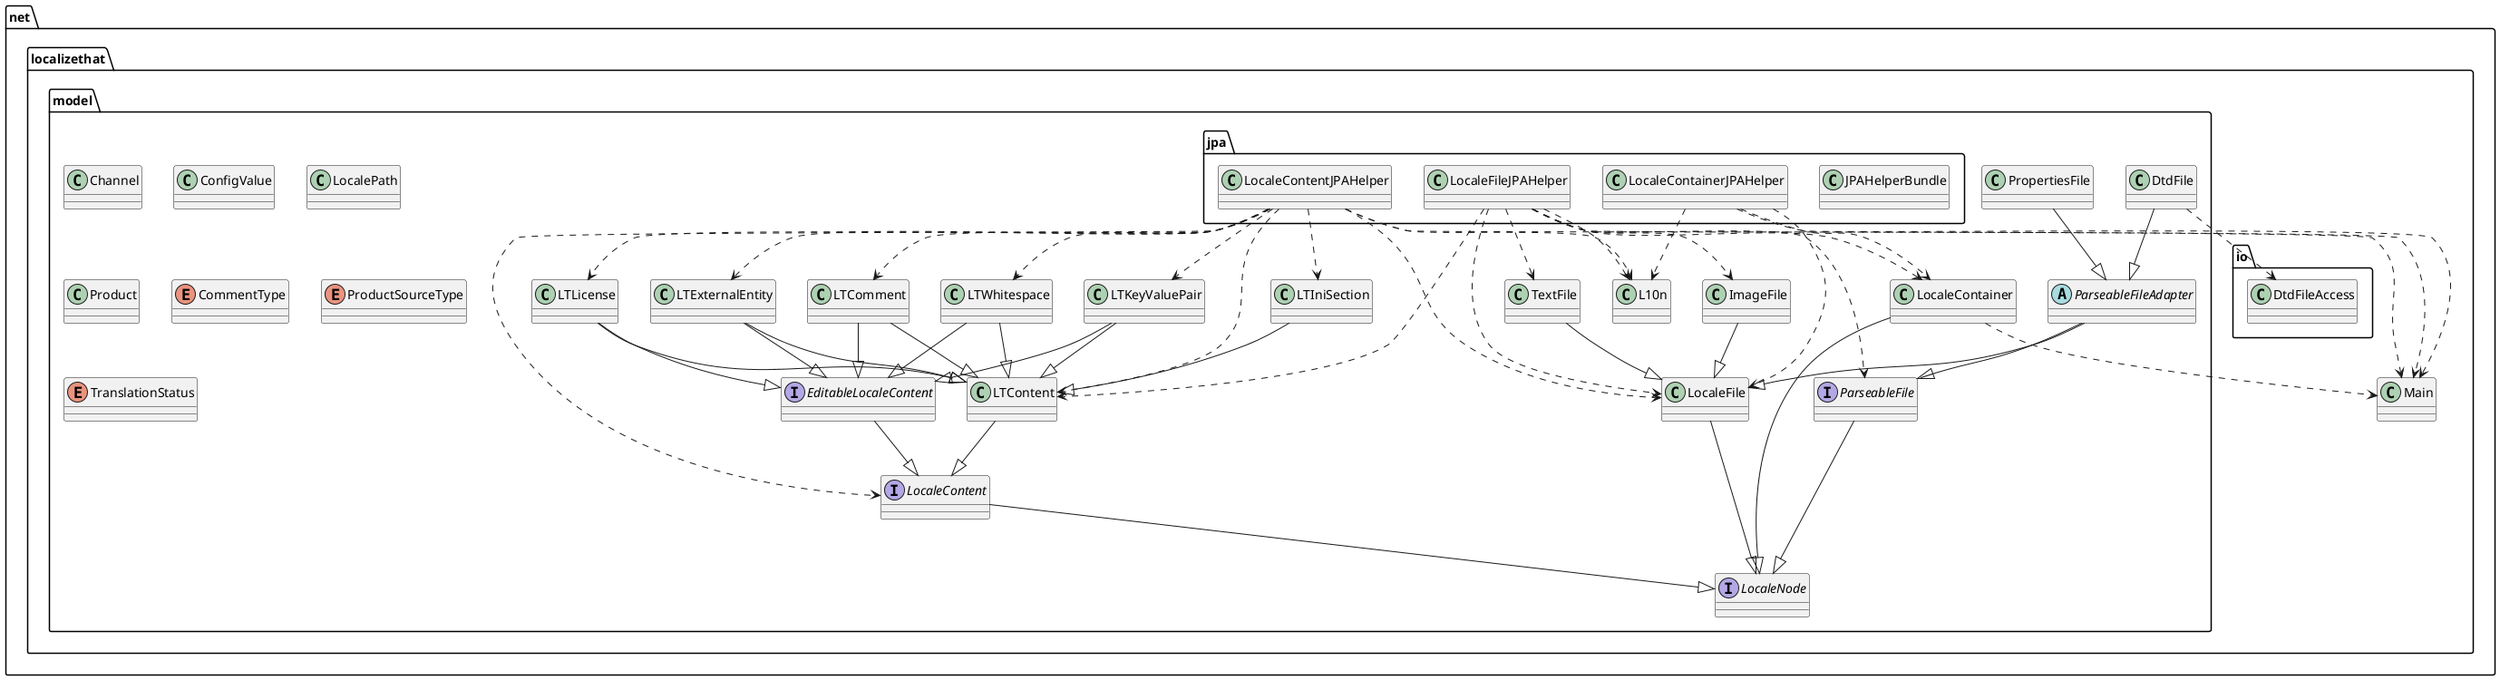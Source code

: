 @startuml
abstract class net.localizethat.model.ParseableFileAdapter
class net.localizethat.Main
class net.localizethat.io.DtdFileAccess
class net.localizethat.model.Channel
class net.localizethat.model.ConfigValue
class net.localizethat.model.DtdFile
class net.localizethat.model.ImageFile
class net.localizethat.model.L10n
class net.localizethat.model.LTComment
class net.localizethat.model.LTContent
class net.localizethat.model.LTExternalEntity
class net.localizethat.model.LTIniSection
class net.localizethat.model.LTKeyValuePair
class net.localizethat.model.LTLicense
class net.localizethat.model.LTWhitespace
class net.localizethat.model.LocaleContainer
class net.localizethat.model.LocaleFile
class net.localizethat.model.LocalePath
class net.localizethat.model.Product
class net.localizethat.model.PropertiesFile
class net.localizethat.model.TextFile
class net.localizethat.model.jpa.JPAHelperBundle
class net.localizethat.model.jpa.LocaleContainerJPAHelper
class net.localizethat.model.jpa.LocaleContentJPAHelper
class net.localizethat.model.jpa.LocaleFileJPAHelper
enum net.localizethat.model.CommentType
enum net.localizethat.model.ProductSourceType
enum net.localizethat.model.TranslationStatus
interface net.localizethat.model.EditableLocaleContent
interface net.localizethat.model.LocaleContent
interface net.localizethat.model.LocaleNode
interface net.localizethat.model.ParseableFile
net.localizethat.model.ParseableFileAdapter --|> net.localizethat.model.LocaleFile
net.localizethat.model.ParseableFileAdapter --|> net.localizethat.model.ParseableFile
net.localizethat.model.DtdFile --|> net.localizethat.model.ParseableFileAdapter
net.localizethat.model.DtdFile ..> net.localizethat.io.DtdFileAccess
net.localizethat.model.ImageFile --|> net.localizethat.model.LocaleFile
net.localizethat.model.LTComment --|> net.localizethat.model.LTContent
net.localizethat.model.LTComment --|> net.localizethat.model.EditableLocaleContent
net.localizethat.model.LTContent --|> net.localizethat.model.LocaleContent
net.localizethat.model.LTExternalEntity --|> net.localizethat.model.LTContent
net.localizethat.model.LTExternalEntity --|> net.localizethat.model.EditableLocaleContent
net.localizethat.model.LTIniSection --|> net.localizethat.model.LTContent
net.localizethat.model.LTKeyValuePair --|> net.localizethat.model.LTContent
net.localizethat.model.LTKeyValuePair --|> net.localizethat.model.EditableLocaleContent
net.localizethat.model.LTLicense --|> net.localizethat.model.LTContent
net.localizethat.model.LTLicense --|> net.localizethat.model.EditableLocaleContent
net.localizethat.model.LTWhitespace --|> net.localizethat.model.LTContent
net.localizethat.model.LTWhitespace --|> net.localizethat.model.EditableLocaleContent
net.localizethat.model.LocaleContainer ..> net.localizethat.Main
net.localizethat.model.LocaleContainer --|> net.localizethat.model.LocaleNode
net.localizethat.model.LocaleFile --|> net.localizethat.model.LocaleNode
net.localizethat.model.PropertiesFile --|> net.localizethat.model.ParseableFileAdapter
net.localizethat.model.TextFile --|> net.localizethat.model.LocaleFile
net.localizethat.model.jpa.LocaleContainerJPAHelper ..> net.localizethat.Main
net.localizethat.model.jpa.LocaleContainerJPAHelper ..> net.localizethat.model.L10n
net.localizethat.model.jpa.LocaleContainerJPAHelper ..> net.localizethat.model.LocaleContainer
net.localizethat.model.jpa.LocaleContainerJPAHelper ..> net.localizethat.model.LocaleFile
net.localizethat.model.jpa.LocaleContentJPAHelper ..> net.localizethat.Main
net.localizethat.model.jpa.LocaleContentJPAHelper ..> net.localizethat.model.L10n
net.localizethat.model.jpa.LocaleContentJPAHelper ..> net.localizethat.model.LTComment
net.localizethat.model.jpa.LocaleContentJPAHelper ..> net.localizethat.model.LTContent
net.localizethat.model.jpa.LocaleContentJPAHelper ..> net.localizethat.model.LTExternalEntity
net.localizethat.model.jpa.LocaleContentJPAHelper ..> net.localizethat.model.LTIniSection
net.localizethat.model.jpa.LocaleContentJPAHelper ..> net.localizethat.model.LTKeyValuePair
net.localizethat.model.jpa.LocaleContentJPAHelper ..> net.localizethat.model.LTLicense
net.localizethat.model.jpa.LocaleContentJPAHelper ..> net.localizethat.model.LTWhitespace
net.localizethat.model.jpa.LocaleContentJPAHelper ..> net.localizethat.model.LocaleFile
net.localizethat.model.jpa.LocaleContentJPAHelper ..> net.localizethat.model.LocaleContent
net.localizethat.model.jpa.LocaleFileJPAHelper ..> net.localizethat.Main
net.localizethat.model.jpa.LocaleFileJPAHelper ..> net.localizethat.model.ImageFile
net.localizethat.model.jpa.LocaleFileJPAHelper ..> net.localizethat.model.L10n
net.localizethat.model.jpa.LocaleFileJPAHelper ..> net.localizethat.model.LTContent
net.localizethat.model.jpa.LocaleFileJPAHelper ..> net.localizethat.model.LocaleContainer
net.localizethat.model.jpa.LocaleFileJPAHelper ..> net.localizethat.model.LocaleFile
net.localizethat.model.jpa.LocaleFileJPAHelper ..> net.localizethat.model.TextFile
net.localizethat.model.jpa.LocaleFileJPAHelper ..> net.localizethat.model.ParseableFile
net.localizethat.model.EditableLocaleContent --|> net.localizethat.model.LocaleContent
net.localizethat.model.LocaleContent --|> net.localizethat.model.LocaleNode
net.localizethat.model.ParseableFile --|> net.localizethat.model.LocaleNode
@enduml
